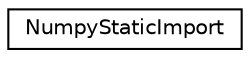 digraph "Graphical Class Hierarchy"
{
  edge [fontname="Helvetica",fontsize="10",labelfontname="Helvetica",labelfontsize="10"];
  node [fontname="Helvetica",fontsize="10",shape=record];
  rankdir="LR";
  Node0 [label="NumpyStaticImport",height=0.2,width=0.4,color="black", fillcolor="white", style="filled",URL="$classNumpyStaticImport.html"];
}

